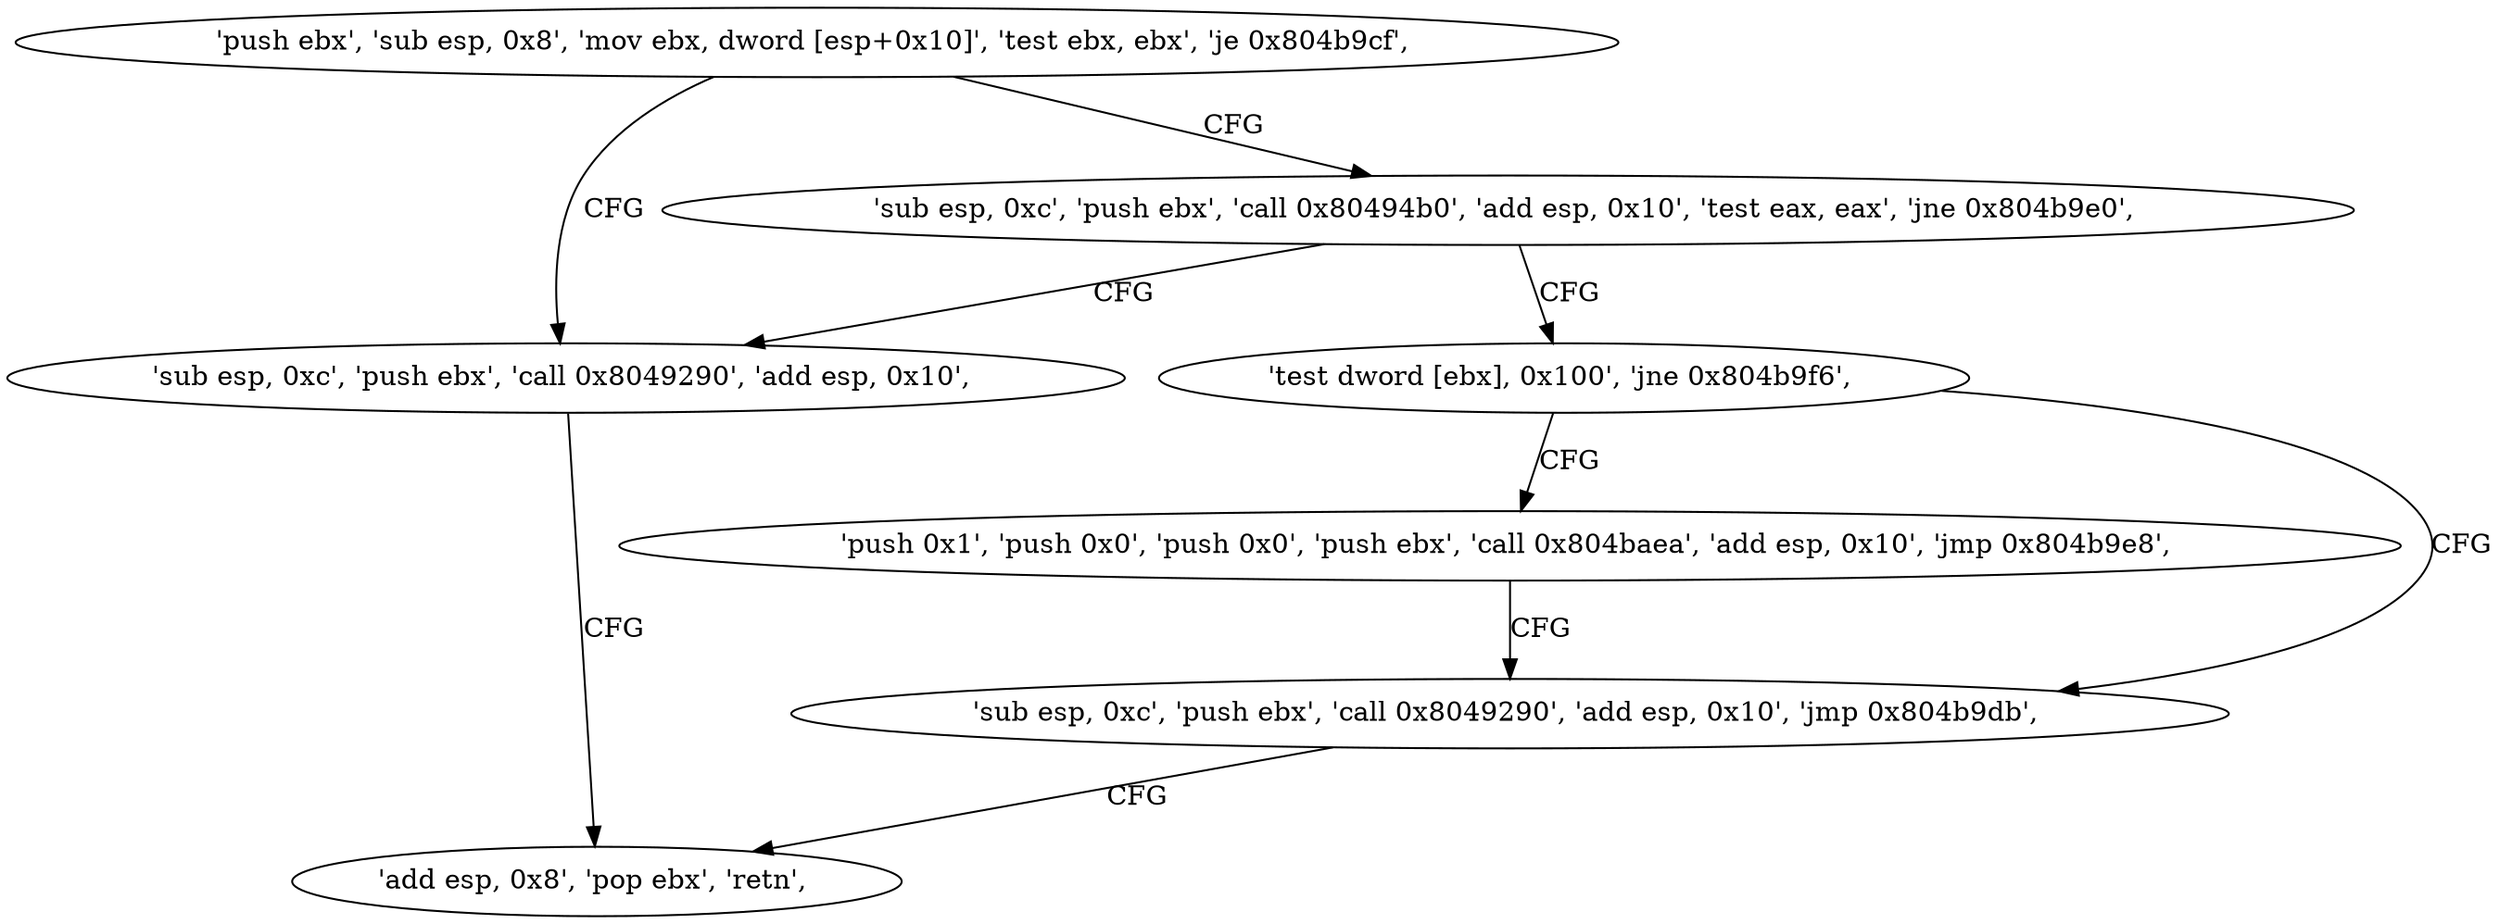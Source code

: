 digraph "func" {
"134527411" [label = "'push ebx', 'sub esp, 0x8', 'mov ebx, dword [esp+0x10]', 'test ebx, ebx', 'je 0x804b9cf', " ]
"134527439" [label = "'sub esp, 0xc', 'push ebx', 'call 0x8049290', 'add esp, 0x10', " ]
"134527423" [label = "'sub esp, 0xc', 'push ebx', 'call 0x80494b0', 'add esp, 0x10', 'test eax, eax', 'jne 0x804b9e0', " ]
"134527451" [label = "'add esp, 0x8', 'pop ebx', 'retn', " ]
"134527456" [label = "'test dword [ebx], 0x100', 'jne 0x804b9f6', " ]
"134527478" [label = "'push 0x1', 'push 0x0', 'push 0x0', 'push ebx', 'call 0x804baea', 'add esp, 0x10', 'jmp 0x804b9e8', " ]
"134527464" [label = "'sub esp, 0xc', 'push ebx', 'call 0x8049290', 'add esp, 0x10', 'jmp 0x804b9db', " ]
"134527411" -> "134527439" [ label = "CFG" ]
"134527411" -> "134527423" [ label = "CFG" ]
"134527439" -> "134527451" [ label = "CFG" ]
"134527423" -> "134527456" [ label = "CFG" ]
"134527423" -> "134527439" [ label = "CFG" ]
"134527456" -> "134527478" [ label = "CFG" ]
"134527456" -> "134527464" [ label = "CFG" ]
"134527478" -> "134527464" [ label = "CFG" ]
"134527464" -> "134527451" [ label = "CFG" ]
}
